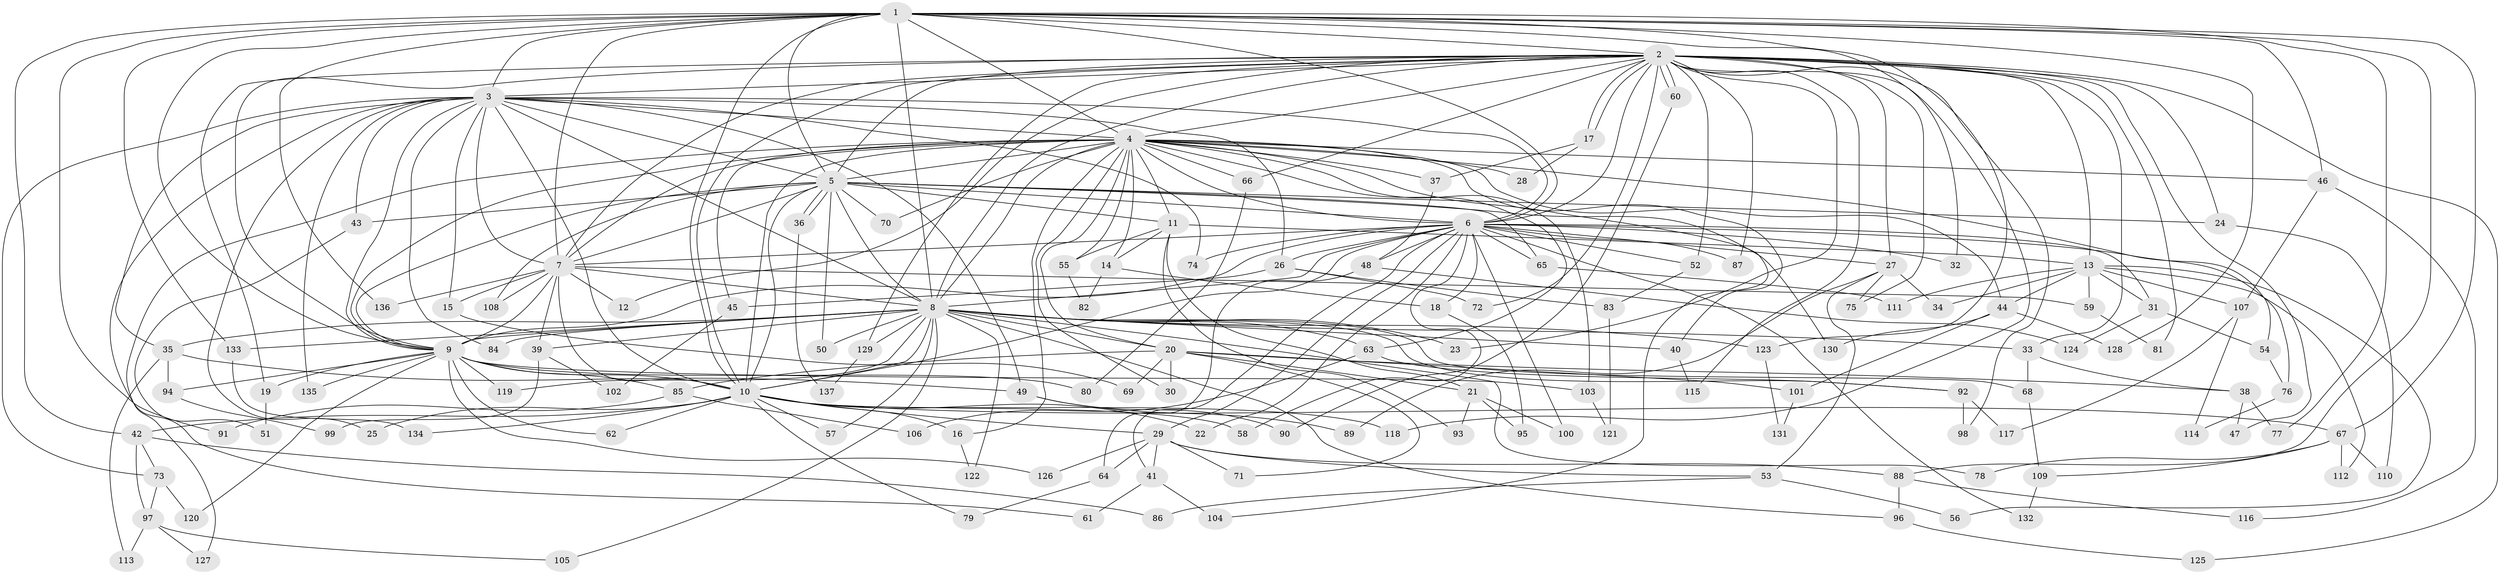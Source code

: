 // coarse degree distribution, {18: 0.014492753623188406, 25: 0.014492753623188406, 17: 0.014492753623188406, 22: 0.028985507246376812, 15: 0.028985507246376812, 19: 0.014492753623188406, 13: 0.028985507246376812, 6: 0.08695652173913043, 2: 0.34782608695652173, 11: 0.014492753623188406, 3: 0.2028985507246377, 10: 0.014492753623188406, 4: 0.043478260869565216, 5: 0.10144927536231885, 9: 0.014492753623188406, 8: 0.028985507246376812}
// Generated by graph-tools (version 1.1) at 2025/49/03/04/25 22:49:25]
// undirected, 137 vertices, 299 edges
graph export_dot {
  node [color=gray90,style=filled];
  1;
  2;
  3;
  4;
  5;
  6;
  7;
  8;
  9;
  10;
  11;
  12;
  13;
  14;
  15;
  16;
  17;
  18;
  19;
  20;
  21;
  22;
  23;
  24;
  25;
  26;
  27;
  28;
  29;
  30;
  31;
  32;
  33;
  34;
  35;
  36;
  37;
  38;
  39;
  40;
  41;
  42;
  43;
  44;
  45;
  46;
  47;
  48;
  49;
  50;
  51;
  52;
  53;
  54;
  55;
  56;
  57;
  58;
  59;
  60;
  61;
  62;
  63;
  64;
  65;
  66;
  67;
  68;
  69;
  70;
  71;
  72;
  73;
  74;
  75;
  76;
  77;
  78;
  79;
  80;
  81;
  82;
  83;
  84;
  85;
  86;
  87;
  88;
  89;
  90;
  91;
  92;
  93;
  94;
  95;
  96;
  97;
  98;
  99;
  100;
  101;
  102;
  103;
  104;
  105;
  106;
  107;
  108;
  109;
  110;
  111;
  112;
  113;
  114;
  115;
  116;
  117;
  118;
  119;
  120;
  121;
  122;
  123;
  124;
  125;
  126;
  127;
  128;
  129;
  130;
  131;
  132;
  133;
  134;
  135;
  136;
  137;
  1 -- 2;
  1 -- 3;
  1 -- 4;
  1 -- 5;
  1 -- 6;
  1 -- 7;
  1 -- 8;
  1 -- 9;
  1 -- 10;
  1 -- 32;
  1 -- 42;
  1 -- 46;
  1 -- 67;
  1 -- 77;
  1 -- 88;
  1 -- 91;
  1 -- 123;
  1 -- 128;
  1 -- 133;
  1 -- 136;
  2 -- 3;
  2 -- 4;
  2 -- 5;
  2 -- 6;
  2 -- 7;
  2 -- 8;
  2 -- 9;
  2 -- 10;
  2 -- 12;
  2 -- 13;
  2 -- 17;
  2 -- 17;
  2 -- 19;
  2 -- 23;
  2 -- 24;
  2 -- 27;
  2 -- 33;
  2 -- 47;
  2 -- 52;
  2 -- 60;
  2 -- 60;
  2 -- 66;
  2 -- 72;
  2 -- 75;
  2 -- 81;
  2 -- 87;
  2 -- 98;
  2 -- 115;
  2 -- 118;
  2 -- 125;
  2 -- 129;
  3 -- 4;
  3 -- 5;
  3 -- 6;
  3 -- 7;
  3 -- 8;
  3 -- 9;
  3 -- 10;
  3 -- 15;
  3 -- 25;
  3 -- 26;
  3 -- 35;
  3 -- 43;
  3 -- 49;
  3 -- 61;
  3 -- 73;
  3 -- 74;
  3 -- 84;
  3 -- 135;
  4 -- 5;
  4 -- 6;
  4 -- 7;
  4 -- 8;
  4 -- 9;
  4 -- 10;
  4 -- 11;
  4 -- 14;
  4 -- 16;
  4 -- 20;
  4 -- 28;
  4 -- 30;
  4 -- 37;
  4 -- 40;
  4 -- 44;
  4 -- 45;
  4 -- 46;
  4 -- 54;
  4 -- 55;
  4 -- 63;
  4 -- 66;
  4 -- 70;
  4 -- 103;
  4 -- 104;
  4 -- 127;
  5 -- 6;
  5 -- 7;
  5 -- 8;
  5 -- 9;
  5 -- 10;
  5 -- 11;
  5 -- 24;
  5 -- 36;
  5 -- 36;
  5 -- 43;
  5 -- 50;
  5 -- 65;
  5 -- 70;
  5 -- 108;
  5 -- 130;
  6 -- 7;
  6 -- 8;
  6 -- 9;
  6 -- 10;
  6 -- 18;
  6 -- 22;
  6 -- 26;
  6 -- 27;
  6 -- 29;
  6 -- 31;
  6 -- 32;
  6 -- 41;
  6 -- 48;
  6 -- 52;
  6 -- 58;
  6 -- 65;
  6 -- 74;
  6 -- 76;
  6 -- 87;
  6 -- 100;
  6 -- 132;
  7 -- 8;
  7 -- 9;
  7 -- 10;
  7 -- 12;
  7 -- 15;
  7 -- 39;
  7 -- 59;
  7 -- 108;
  7 -- 136;
  8 -- 9;
  8 -- 10;
  8 -- 20;
  8 -- 23;
  8 -- 33;
  8 -- 35;
  8 -- 39;
  8 -- 40;
  8 -- 50;
  8 -- 57;
  8 -- 63;
  8 -- 68;
  8 -- 78;
  8 -- 84;
  8 -- 92;
  8 -- 96;
  8 -- 105;
  8 -- 119;
  8 -- 122;
  8 -- 123;
  8 -- 129;
  8 -- 133;
  9 -- 10;
  9 -- 19;
  9 -- 62;
  9 -- 80;
  9 -- 85;
  9 -- 94;
  9 -- 103;
  9 -- 119;
  9 -- 120;
  9 -- 126;
  9 -- 135;
  10 -- 16;
  10 -- 22;
  10 -- 25;
  10 -- 29;
  10 -- 42;
  10 -- 57;
  10 -- 58;
  10 -- 62;
  10 -- 67;
  10 -- 79;
  10 -- 118;
  10 -- 134;
  11 -- 13;
  11 -- 14;
  11 -- 21;
  11 -- 55;
  11 -- 93;
  13 -- 31;
  13 -- 34;
  13 -- 44;
  13 -- 56;
  13 -- 59;
  13 -- 107;
  13 -- 111;
  13 -- 112;
  14 -- 18;
  14 -- 82;
  15 -- 69;
  16 -- 122;
  17 -- 28;
  17 -- 37;
  18 -- 95;
  19 -- 51;
  20 -- 21;
  20 -- 30;
  20 -- 38;
  20 -- 69;
  20 -- 71;
  20 -- 85;
  20 -- 101;
  21 -- 93;
  21 -- 95;
  21 -- 100;
  24 -- 110;
  26 -- 45;
  26 -- 72;
  26 -- 83;
  27 -- 34;
  27 -- 53;
  27 -- 75;
  27 -- 89;
  29 -- 41;
  29 -- 53;
  29 -- 64;
  29 -- 71;
  29 -- 88;
  29 -- 126;
  31 -- 54;
  31 -- 124;
  33 -- 38;
  33 -- 68;
  35 -- 49;
  35 -- 94;
  35 -- 113;
  36 -- 137;
  37 -- 48;
  38 -- 47;
  38 -- 77;
  39 -- 99;
  39 -- 102;
  40 -- 115;
  41 -- 61;
  41 -- 104;
  42 -- 73;
  42 -- 86;
  42 -- 97;
  43 -- 51;
  44 -- 101;
  44 -- 128;
  44 -- 130;
  45 -- 102;
  46 -- 107;
  46 -- 116;
  48 -- 64;
  48 -- 124;
  49 -- 89;
  49 -- 90;
  52 -- 83;
  53 -- 56;
  53 -- 86;
  54 -- 76;
  55 -- 82;
  59 -- 81;
  60 -- 90;
  63 -- 92;
  63 -- 106;
  64 -- 79;
  65 -- 111;
  66 -- 80;
  67 -- 78;
  67 -- 109;
  67 -- 110;
  67 -- 112;
  68 -- 109;
  73 -- 97;
  73 -- 120;
  76 -- 114;
  83 -- 121;
  85 -- 91;
  85 -- 106;
  88 -- 96;
  88 -- 116;
  92 -- 98;
  92 -- 117;
  94 -- 99;
  96 -- 125;
  97 -- 105;
  97 -- 113;
  97 -- 127;
  101 -- 131;
  103 -- 121;
  107 -- 114;
  107 -- 117;
  109 -- 132;
  123 -- 131;
  129 -- 137;
  133 -- 134;
}
